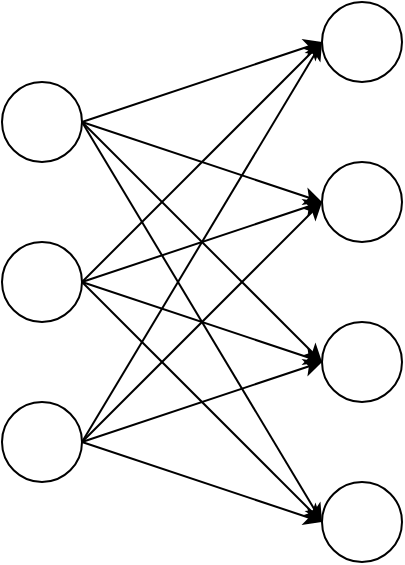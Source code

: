 <mxfile version="12.6.5" type="device"><diagram id="aY9-QYyArJfAM2oVKrVa" name="Page-1"><mxGraphModel dx="946" dy="725" grid="1" gridSize="10" guides="1" tooltips="1" connect="1" arrows="1" fold="1" page="1" pageScale="1" pageWidth="827" pageHeight="1169" math="0" shadow="0"><root><mxCell id="0"/><mxCell id="1" parent="0"/><mxCell id="NW3xeH-l105DWY3a-01D-8" style="edgeStyle=none;rounded=0;orthogonalLoop=1;jettySize=auto;html=1;exitX=1;exitY=0.5;exitDx=0;exitDy=0;entryX=0;entryY=0.5;entryDx=0;entryDy=0;" edge="1" parent="1" source="NW3xeH-l105DWY3a-01D-1" target="NW3xeH-l105DWY3a-01D-7"><mxGeometry relative="1" as="geometry"/></mxCell><mxCell id="NW3xeH-l105DWY3a-01D-9" style="edgeStyle=none;rounded=0;orthogonalLoop=1;jettySize=auto;html=1;exitX=1;exitY=0.5;exitDx=0;exitDy=0;entryX=0;entryY=0.5;entryDx=0;entryDy=0;" edge="1" parent="1" source="NW3xeH-l105DWY3a-01D-1" target="NW3xeH-l105DWY3a-01D-6"><mxGeometry relative="1" as="geometry"/></mxCell><mxCell id="NW3xeH-l105DWY3a-01D-10" style="edgeStyle=none;rounded=0;orthogonalLoop=1;jettySize=auto;html=1;exitX=1;exitY=0.5;exitDx=0;exitDy=0;entryX=0;entryY=0.5;entryDx=0;entryDy=0;" edge="1" parent="1" source="NW3xeH-l105DWY3a-01D-1" target="NW3xeH-l105DWY3a-01D-5"><mxGeometry relative="1" as="geometry"/></mxCell><mxCell id="NW3xeH-l105DWY3a-01D-11" style="edgeStyle=none;rounded=0;orthogonalLoop=1;jettySize=auto;html=1;exitX=1;exitY=0.5;exitDx=0;exitDy=0;entryX=0;entryY=0.5;entryDx=0;entryDy=0;" edge="1" parent="1" source="NW3xeH-l105DWY3a-01D-1" target="NW3xeH-l105DWY3a-01D-4"><mxGeometry relative="1" as="geometry"/></mxCell><mxCell id="NW3xeH-l105DWY3a-01D-1" value="" style="ellipse;whiteSpace=wrap;html=1;aspect=fixed;" vertex="1" parent="1"><mxGeometry x="280" y="80" width="40" height="40" as="geometry"/></mxCell><mxCell id="NW3xeH-l105DWY3a-01D-12" style="edgeStyle=none;rounded=0;orthogonalLoop=1;jettySize=auto;html=1;exitX=1;exitY=0.5;exitDx=0;exitDy=0;entryX=0;entryY=0.5;entryDx=0;entryDy=0;" edge="1" parent="1" source="NW3xeH-l105DWY3a-01D-2" target="NW3xeH-l105DWY3a-01D-7"><mxGeometry relative="1" as="geometry"/></mxCell><mxCell id="NW3xeH-l105DWY3a-01D-13" style="edgeStyle=none;rounded=0;orthogonalLoop=1;jettySize=auto;html=1;exitX=1;exitY=0.5;exitDx=0;exitDy=0;entryX=0;entryY=0.5;entryDx=0;entryDy=0;" edge="1" parent="1" source="NW3xeH-l105DWY3a-01D-2" target="NW3xeH-l105DWY3a-01D-6"><mxGeometry relative="1" as="geometry"/></mxCell><mxCell id="NW3xeH-l105DWY3a-01D-14" style="edgeStyle=none;rounded=0;orthogonalLoop=1;jettySize=auto;html=1;exitX=1;exitY=0.5;exitDx=0;exitDy=0;entryX=0;entryY=0.5;entryDx=0;entryDy=0;" edge="1" parent="1" source="NW3xeH-l105DWY3a-01D-2" target="NW3xeH-l105DWY3a-01D-5"><mxGeometry relative="1" as="geometry"/></mxCell><mxCell id="NW3xeH-l105DWY3a-01D-15" style="edgeStyle=none;rounded=0;orthogonalLoop=1;jettySize=auto;html=1;exitX=1;exitY=0.5;exitDx=0;exitDy=0;entryX=0;entryY=0.5;entryDx=0;entryDy=0;" edge="1" parent="1" source="NW3xeH-l105DWY3a-01D-2" target="NW3xeH-l105DWY3a-01D-4"><mxGeometry relative="1" as="geometry"/></mxCell><mxCell id="NW3xeH-l105DWY3a-01D-2" value="" style="ellipse;whiteSpace=wrap;html=1;aspect=fixed;" vertex="1" parent="1"><mxGeometry x="280" y="160" width="40" height="40" as="geometry"/></mxCell><mxCell id="NW3xeH-l105DWY3a-01D-16" style="edgeStyle=none;rounded=0;orthogonalLoop=1;jettySize=auto;html=1;exitX=1;exitY=0.5;exitDx=0;exitDy=0;entryX=0;entryY=0.5;entryDx=0;entryDy=0;" edge="1" parent="1" source="NW3xeH-l105DWY3a-01D-3" target="NW3xeH-l105DWY3a-01D-7"><mxGeometry relative="1" as="geometry"/></mxCell><mxCell id="NW3xeH-l105DWY3a-01D-17" style="edgeStyle=none;rounded=0;orthogonalLoop=1;jettySize=auto;html=1;exitX=1;exitY=0.5;exitDx=0;exitDy=0;entryX=0;entryY=0.5;entryDx=0;entryDy=0;" edge="1" parent="1" source="NW3xeH-l105DWY3a-01D-3" target="NW3xeH-l105DWY3a-01D-6"><mxGeometry relative="1" as="geometry"/></mxCell><mxCell id="NW3xeH-l105DWY3a-01D-18" style="edgeStyle=none;rounded=0;orthogonalLoop=1;jettySize=auto;html=1;exitX=1;exitY=0.5;exitDx=0;exitDy=0;entryX=0;entryY=0.5;entryDx=0;entryDy=0;" edge="1" parent="1" source="NW3xeH-l105DWY3a-01D-3" target="NW3xeH-l105DWY3a-01D-5"><mxGeometry relative="1" as="geometry"/></mxCell><mxCell id="NW3xeH-l105DWY3a-01D-19" style="edgeStyle=none;rounded=0;orthogonalLoop=1;jettySize=auto;html=1;exitX=1;exitY=0.5;exitDx=0;exitDy=0;entryX=0;entryY=0.5;entryDx=0;entryDy=0;" edge="1" parent="1" source="NW3xeH-l105DWY3a-01D-3" target="NW3xeH-l105DWY3a-01D-4"><mxGeometry relative="1" as="geometry"/></mxCell><mxCell id="NW3xeH-l105DWY3a-01D-3" value="" style="ellipse;whiteSpace=wrap;html=1;aspect=fixed;" vertex="1" parent="1"><mxGeometry x="280" y="240" width="40" height="40" as="geometry"/></mxCell><mxCell id="NW3xeH-l105DWY3a-01D-4" value="" style="ellipse;whiteSpace=wrap;html=1;aspect=fixed;" vertex="1" parent="1"><mxGeometry x="440" y="280" width="40" height="40" as="geometry"/></mxCell><mxCell id="NW3xeH-l105DWY3a-01D-5" value="" style="ellipse;whiteSpace=wrap;html=1;aspect=fixed;" vertex="1" parent="1"><mxGeometry x="440" y="200" width="40" height="40" as="geometry"/></mxCell><mxCell id="NW3xeH-l105DWY3a-01D-6" value="" style="ellipse;whiteSpace=wrap;html=1;aspect=fixed;" vertex="1" parent="1"><mxGeometry x="440" y="120" width="40" height="40" as="geometry"/></mxCell><mxCell id="NW3xeH-l105DWY3a-01D-7" value="" style="ellipse;whiteSpace=wrap;html=1;aspect=fixed;" vertex="1" parent="1"><mxGeometry x="440" y="40" width="40" height="40" as="geometry"/></mxCell></root></mxGraphModel></diagram></mxfile>